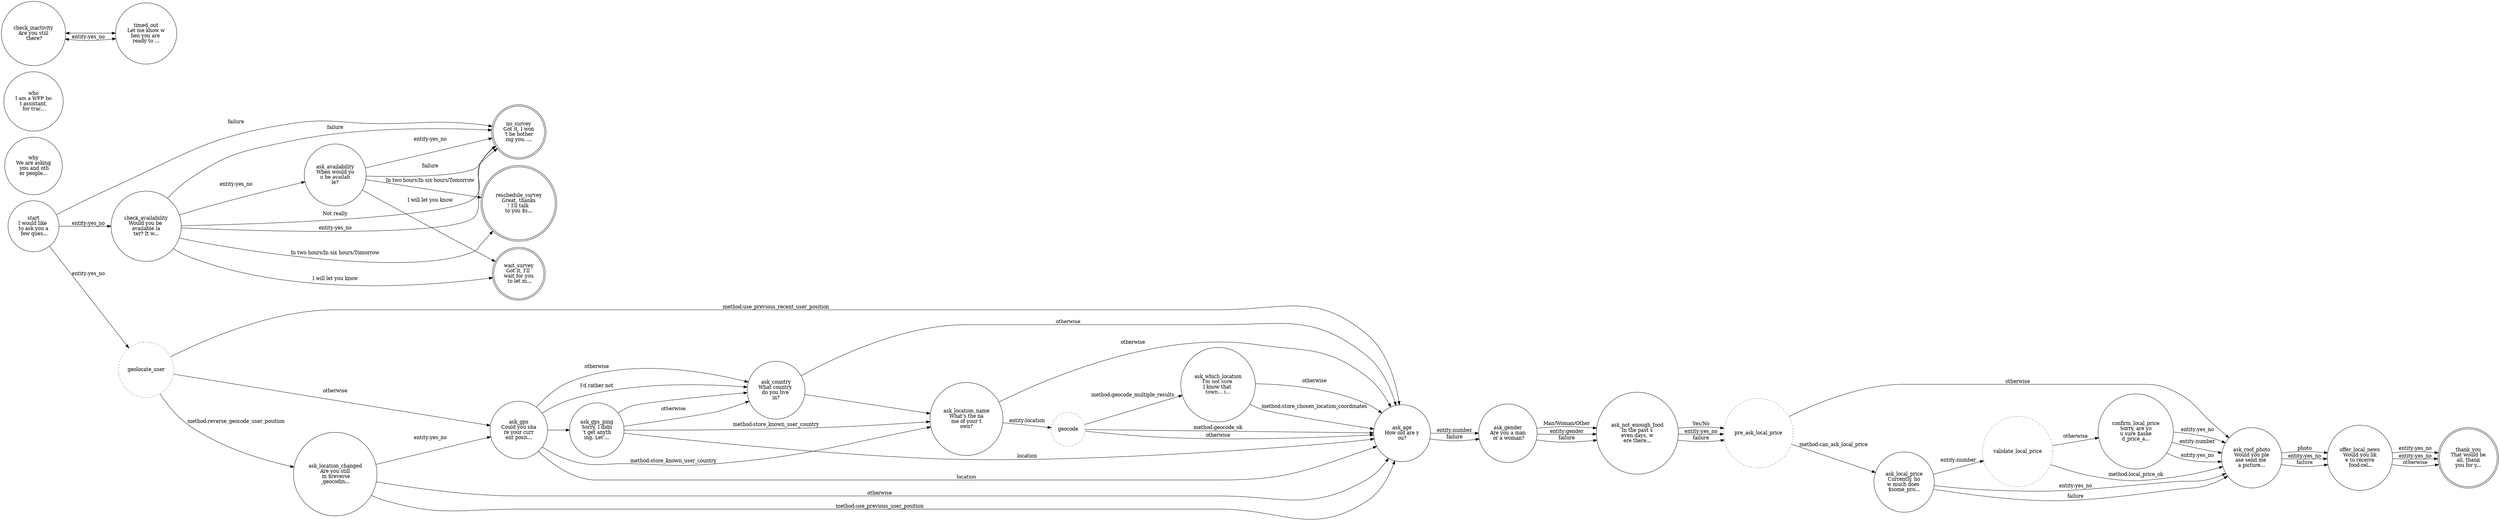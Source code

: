 digraph survey_flow {
	rankdir=LR;
	size="40";
	start [ label = "start
I would like 
to ask you a
 few ques...
", shape = circle, style= solid ];
	check_availability [ label = "check_availability
Would you be 
available la
ter? It w...
", shape = circle, style= solid ];
	ask_availability [ label = "ask_availability
When would yo
u be availab
le?", shape = circle, style= solid ];
	reschedule_survey [ label = "reschedule_survey
Great, thanks
! I'll talk 
to you $s...
", shape = doublecircle, style= solid ];
	no_survey [ label = "no_survey
Got it, I won
't be bother
ing you. ...
", shape = doublecircle, style= solid ];
	wait_survey [ label = "wait_survey
Got it, I'll 
wait for you
 to let m...
", shape = doublecircle, style= solid ];
	ask_age [ label = "ask_age
How old are y
ou?", shape = circle, style= solid ];
	ask_gender [ label = "ask_gender
Are you a man
 or a woman?
", shape = circle, style= solid ];
	geolocate_user [ label = "geolocate_user
", shape = circle, style= dotted ];
	ask_location_changed [ label = "ask_location_changed
Are you still
 in $reverse
_geocodin...
", shape = circle, style= solid ];
	ask_gps [ label = "ask_gps
Could you sha
re your curr
ent posit...
", shape = circle, style= solid ];
	ask_gps_ping [ label = "ask_gps_ping
Sorry, I didn
't get anyth
ing. Let'...
", shape = circle, style= solid ];
	ask_country [ label = "ask_country
What country 
do you live 
in?", shape = circle, style= solid ];
	ask_location_name [ label = "ask_location_name
What's the na
me of your t
own?", shape = circle, style= solid ];
	geocode [ label = "geocode
", shape = circle, style= dotted ];
	ask_which_location [ label = "ask_which_location
I'm not sure 
I know that 
town... i...
", shape = circle, style= solid ];
	ask_not_enough_food [ label = "ask_not_enough_food
In the past s
even days, w
ere there...
", shape = circle, style= solid ];
	pre_ask_local_price [ label = "pre_ask_local_price
", shape = circle, style= dotted ];
	ask_local_price [ label = "ask_local_price
Currently, ho
w much does 
$some_pro...
", shape = circle, style= solid ];
	validate_local_price [ label = "validate_local_price
", shape = circle, style= dotted ];
	confirm_local_price [ label = "confirm_local_price
Sorry, are yo
u sure $aske
d_price_a...
", shape = circle, style= solid ];
	ask_roof_photo [ label = "ask_roof_photo
Would you ple
ase send me 
a picture...
", shape = circle, style= solid ];
	offer_local_news [ label = "offer_local_news
Would you lik
e to receive
 food-rel...
", shape = circle, style= solid ];
	thank_you [ label = "thank_you
That would be
 all, thank 
you for y...
", shape = doublecircle, style= solid ];
	why [ label = "why
We are asking
 you and oth
er people...
", shape = circle, style= solid ];
	who [ label = "who
I am a WFP bo
t assistant,
 for trac...
", shape = circle, style= solid ];
	check_inactivity [ label = "check_inactivity
Are you still
 there?", shape = circle, style= solid ];
	timed_out [ label = "timed_out
Let me know w
hen you are 
ready to ...
", shape = circle, style= solid ];
	start -> geolocate_user [ label = "entity:yes_no", dir = forward ];
	start -> check_availability [ label = "entity:yes_no", dir = forward ];
	start -> no_survey [ label = "failure", dir = forward ];
	check_availability -> reschedule_survey [ label = "In two hours/In six hours/Tomorrow", dir = forward ];
	check_availability -> wait_survey [ label = "I will let you know", dir = forward ];
	check_availability -> no_survey [ label = "Not really", dir = forward ];
	check_availability -> ask_availability [ label = "entity:yes_no", dir = forward ];
	check_availability -> no_survey [ label = "entity:yes_no", dir = forward ];
	check_availability -> no_survey [ label = "failure", dir = forward ];
	ask_availability -> reschedule_survey [ label = "In two hours/In six hours/Tomorrow", dir = forward ];
	ask_availability -> wait_survey [ label = "I will let you know", dir = forward ];
	ask_availability -> no_survey [ label = "entity:yes_no", dir = forward ];
	ask_availability -> no_survey [ label = "failure", dir = forward ];
	ask_age -> ask_gender [ label = "entity:number", dir = forward ];
	ask_age -> ask_gender [ label = "failure", dir = forward ];
	ask_gender -> ask_not_enough_food [ label = "Man/Woman/Other", dir = forward ];
	ask_gender -> ask_not_enough_food [ label = "entity:gender", dir = forward ];
	ask_gender -> ask_not_enough_food [ label = "failure", dir = forward ];
	geolocate_user -> ask_age [ label = "method:use_previous_recent_user_position", dir = forward ];
	geolocate_user -> ask_location_changed [ label = "method:reverse_geocode_user_position", dir = forward ];
	geolocate_user -> ask_gps [ label = "otherwise", dir = forward ];
	ask_location_changed -> ask_gps [ label = "entity:yes_no", dir = forward ];
	ask_location_changed -> ask_age [ label = "method:use_previous_user_position", dir = forward ];
	ask_location_changed -> ask_age [ label = "otherwise", dir = forward ];
	ask_gps -> ask_age [ label = "location", dir = forward ];
	ask_gps -> ask_location_name [ label = "method:store_known_user_country", dir = forward ];
	ask_gps -> ask_country [ label = "I'd rather not", dir = forward ];
	ask_gps -> ask_country [ label = "otherwise", dir = forward ];
	ask_gps -> ask_gps_ping [ label = "", dir = forward ];
	ask_gps_ping -> ask_age [ label = "location", dir = forward ];
	ask_gps_ping -> ask_location_name [ label = "method:store_known_user_country", dir = forward ];
	ask_gps_ping -> ask_country [ label = "otherwise", dir = forward ];
	ask_gps_ping -> ask_country [ label = "", dir = forward ];
	ask_country -> ask_location_name [ label = "", dir = forward ];
	ask_country -> ask_age [ label = "otherwise", dir = forward ];
	ask_location_name -> geocode [ label = "entity:location", dir = forward ];
	ask_location_name -> ask_age [ label = "otherwise", dir = forward ];
	geocode -> ask_age [ label = "method:geocode_ok", dir = forward ];
	geocode -> ask_which_location [ label = "method:geocode_multiple_results", dir = forward ];
	geocode -> ask_age [ label = "otherwise", dir = forward ];
	ask_which_location -> ask_age [ label = "method:store_chosen_location_coordinates", dir = forward ];
	ask_which_location -> ask_age [ label = "otherwise", dir = forward ];
	ask_not_enough_food -> pre_ask_local_price [ label = "Yes/No", dir = forward ];
	ask_not_enough_food -> pre_ask_local_price [ label = "entity:yes_no", dir = forward ];
	ask_not_enough_food -> pre_ask_local_price [ label = "failure", dir = forward ];
	pre_ask_local_price -> ask_local_price [ label = "method:can_ask_local_price", dir = forward ];
	pre_ask_local_price -> ask_roof_photo [ label = "otherwise", dir = forward ];
	ask_local_price -> validate_local_price [ label = "entity:number", dir = forward ];
	ask_local_price -> ask_roof_photo [ label = "entity:yes_no", dir = forward ];
	ask_local_price -> ask_roof_photo [ label = "failure", dir = forward ];
	validate_local_price -> ask_roof_photo [ label = "method:local_price_ok", dir = forward ];
	validate_local_price -> confirm_local_price [ label = "otherwise", dir = forward ];
	confirm_local_price -> ask_roof_photo [ label = "entity:number", dir = forward ];
	confirm_local_price -> ask_roof_photo [ label = "entity:yes_no", dir = forward ];
	confirm_local_price -> ask_roof_photo [ label = "entity:yes_no", dir = forward ];
	ask_roof_photo -> offer_local_news [ label = "photo", dir = forward ];
	ask_roof_photo -> offer_local_news [ label = "entity:yes_no", dir = forward ];
	ask_roof_photo -> offer_local_news [ label = "failure", dir = forward ];
	offer_local_news -> thank_you [ label = "entity:yes_no", dir = forward ];
	offer_local_news -> thank_you [ label = "entity:yes_no", dir = forward ];
	offer_local_news -> thank_you [ label = "otherwise", dir = forward ];
	check_inactivity -> timed_out [ label = "", dir = both ];
	check_inactivity -> timed_out [ label = "entity:yes_no", dir = both ];
}
